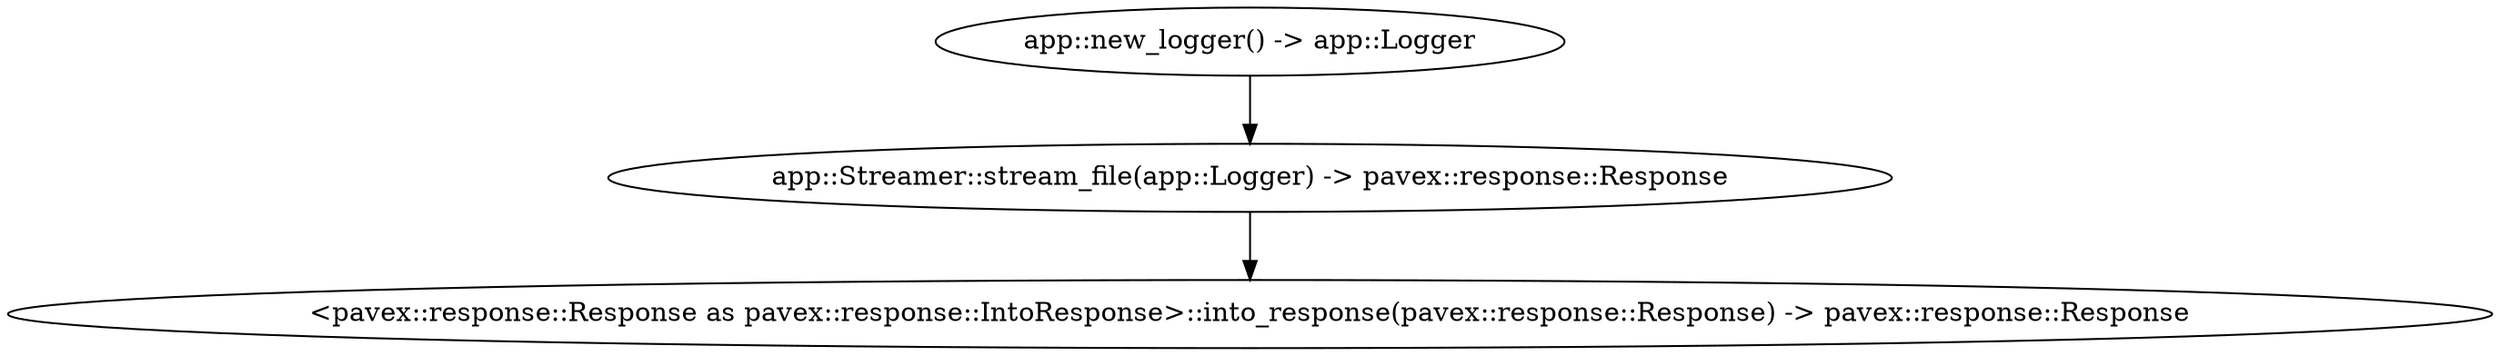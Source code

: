 digraph "GET /home - 0" {
    0 [ label = "app::Streamer::stream_file(app::Logger) -> pavex::response::Response"]
    1 [ label = "app::new_logger() -> app::Logger"]
    2 [ label = "<pavex::response::Response as pavex::response::IntoResponse>::into_response(pavex::response::Response) -> pavex::response::Response"]
    1 -> 0 [ ]
    0 -> 2 [ ]
}

digraph app_state {
    0 [ label = "crate::ApplicationState() -> crate::ApplicationState"]
}